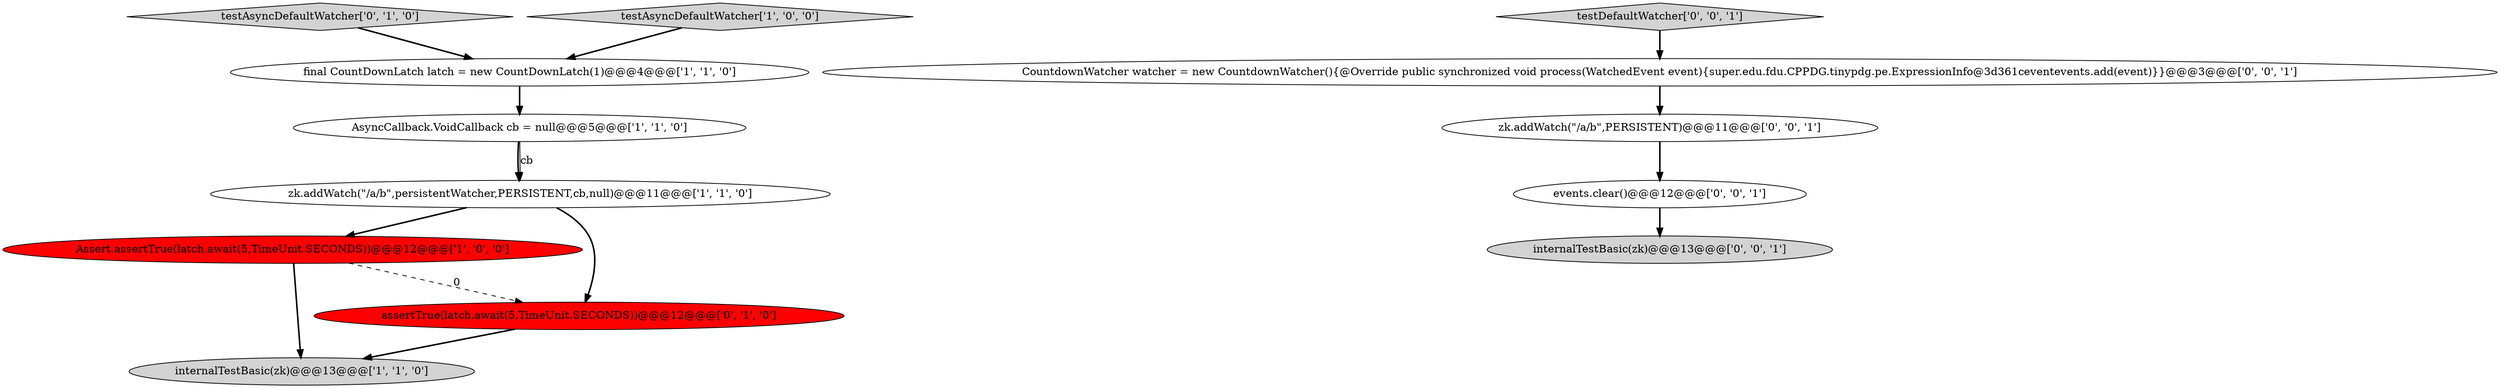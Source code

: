 digraph {
1 [style = filled, label = "AsyncCallback.VoidCallback cb = null@@@5@@@['1', '1', '0']", fillcolor = white, shape = ellipse image = "AAA0AAABBB1BBB"];
11 [style = filled, label = "zk.addWatch(\"/a/b\",PERSISTENT)@@@11@@@['0', '0', '1']", fillcolor = white, shape = ellipse image = "AAA0AAABBB3BBB"];
2 [style = filled, label = "Assert.assertTrue(latch.await(5,TimeUnit.SECONDS))@@@12@@@['1', '0', '0']", fillcolor = red, shape = ellipse image = "AAA1AAABBB1BBB"];
8 [style = filled, label = "events.clear()@@@12@@@['0', '0', '1']", fillcolor = white, shape = ellipse image = "AAA0AAABBB3BBB"];
10 [style = filled, label = "CountdownWatcher watcher = new CountdownWatcher(){@Override public synchronized void process(WatchedEvent event){super.edu.fdu.CPPDG.tinypdg.pe.ExpressionInfo@3d361ceventevents.add(event)}}@@@3@@@['0', '0', '1']", fillcolor = white, shape = ellipse image = "AAA0AAABBB3BBB"];
7 [style = filled, label = "testAsyncDefaultWatcher['0', '1', '0']", fillcolor = lightgray, shape = diamond image = "AAA0AAABBB2BBB"];
3 [style = filled, label = "final CountDownLatch latch = new CountDownLatch(1)@@@4@@@['1', '1', '0']", fillcolor = white, shape = ellipse image = "AAA0AAABBB1BBB"];
6 [style = filled, label = "assertTrue(latch.await(5,TimeUnit.SECONDS))@@@12@@@['0', '1', '0']", fillcolor = red, shape = ellipse image = "AAA1AAABBB2BBB"];
9 [style = filled, label = "testDefaultWatcher['0', '0', '1']", fillcolor = lightgray, shape = diamond image = "AAA0AAABBB3BBB"];
4 [style = filled, label = "zk.addWatch(\"/a/b\",persistentWatcher,PERSISTENT,cb,null)@@@11@@@['1', '1', '0']", fillcolor = white, shape = ellipse image = "AAA0AAABBB1BBB"];
12 [style = filled, label = "internalTestBasic(zk)@@@13@@@['0', '0', '1']", fillcolor = lightgray, shape = ellipse image = "AAA0AAABBB3BBB"];
5 [style = filled, label = "testAsyncDefaultWatcher['1', '0', '0']", fillcolor = lightgray, shape = diamond image = "AAA0AAABBB1BBB"];
0 [style = filled, label = "internalTestBasic(zk)@@@13@@@['1', '1', '0']", fillcolor = lightgray, shape = ellipse image = "AAA0AAABBB1BBB"];
5->3 [style = bold, label=""];
11->8 [style = bold, label=""];
1->4 [style = bold, label=""];
2->0 [style = bold, label=""];
6->0 [style = bold, label=""];
1->4 [style = solid, label="cb"];
4->2 [style = bold, label=""];
9->10 [style = bold, label=""];
3->1 [style = bold, label=""];
4->6 [style = bold, label=""];
8->12 [style = bold, label=""];
7->3 [style = bold, label=""];
10->11 [style = bold, label=""];
2->6 [style = dashed, label="0"];
}
